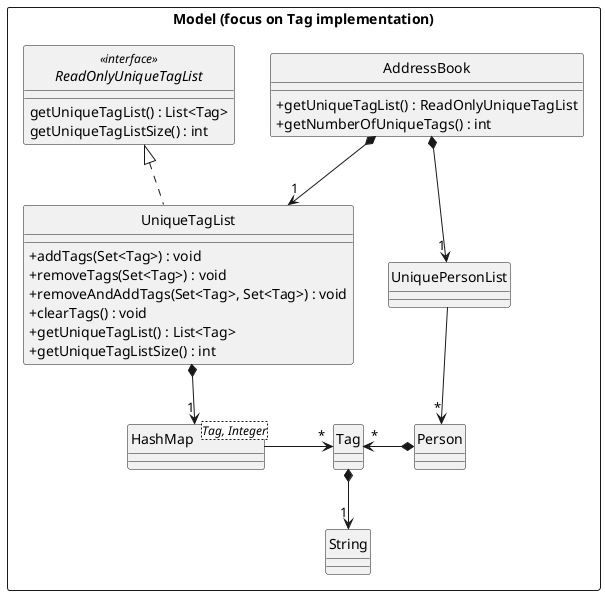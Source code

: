 @startuml
hide circle
skinparam classAttributeIconSize 0

Package "Model (focus on Tag implementation)" <<Rectangle>>{
interface ReadOnlyUniqueTagList <<interface>> {
getUniqueTagList() : List<Tag>
getUniqueTagListSize() : int
}

class UniqueTagList {
+addTags(Set<Tag>) : void
+removeTags(Set<Tag>) : void
+removeAndAddTags(Set<Tag>, Set<Tag>) : void
+clearTags() : void
+getUniqueTagList() : List<Tag>
+getUniqueTagListSize() : int
}

class AddressBook {
+getUniqueTagList() : ReadOnlyUniqueTagList
+getNumberOfUniqueTags() : int
}

class HashMap<Tag, Integer>
class String

class Tag
class UniquePersonList
class Person

}

UniqueTagList .up.|> ReadOnlyUniqueTagList
UniqueTagList *-down-> "1" HashMap
AddressBook *--> "1" UniqueTagList

HashMap -right-> "*" Tag
Tag *--> "1" String

AddressBook *--> "1" UniquePersonList
UniquePersonList --> "*" Person
Person *-left-> "*" Tag
@enduml
